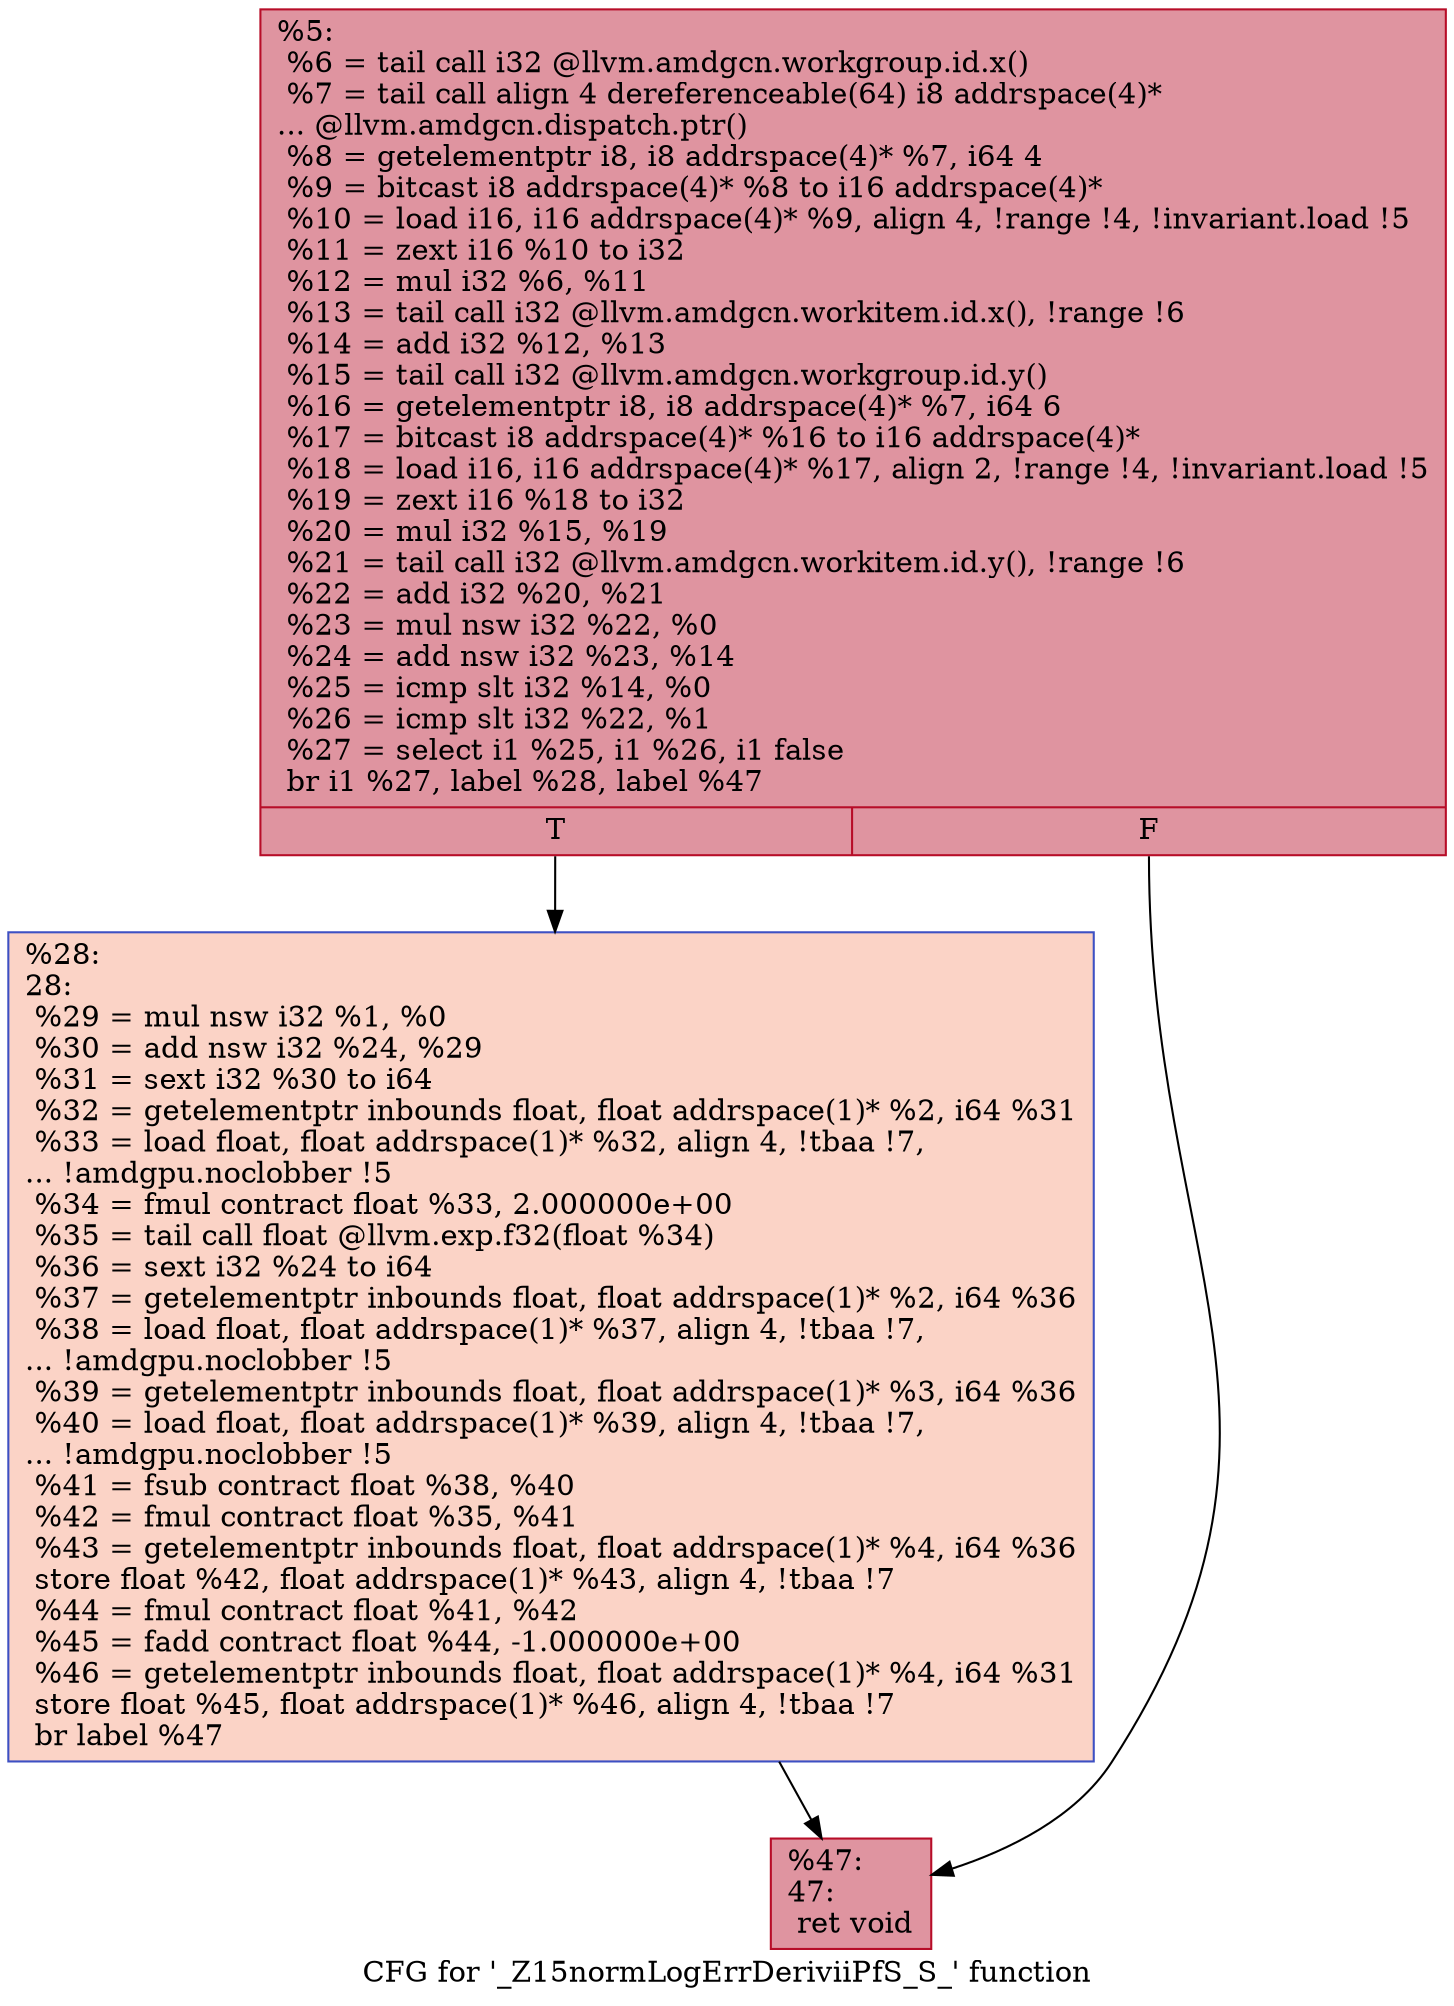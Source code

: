 digraph "CFG for '_Z15normLogErrDeriviiPfS_S_' function" {
	label="CFG for '_Z15normLogErrDeriviiPfS_S_' function";

	Node0x63527f0 [shape=record,color="#b70d28ff", style=filled, fillcolor="#b70d2870",label="{%5:\l  %6 = tail call i32 @llvm.amdgcn.workgroup.id.x()\l  %7 = tail call align 4 dereferenceable(64) i8 addrspace(4)*\l... @llvm.amdgcn.dispatch.ptr()\l  %8 = getelementptr i8, i8 addrspace(4)* %7, i64 4\l  %9 = bitcast i8 addrspace(4)* %8 to i16 addrspace(4)*\l  %10 = load i16, i16 addrspace(4)* %9, align 4, !range !4, !invariant.load !5\l  %11 = zext i16 %10 to i32\l  %12 = mul i32 %6, %11\l  %13 = tail call i32 @llvm.amdgcn.workitem.id.x(), !range !6\l  %14 = add i32 %12, %13\l  %15 = tail call i32 @llvm.amdgcn.workgroup.id.y()\l  %16 = getelementptr i8, i8 addrspace(4)* %7, i64 6\l  %17 = bitcast i8 addrspace(4)* %16 to i16 addrspace(4)*\l  %18 = load i16, i16 addrspace(4)* %17, align 2, !range !4, !invariant.load !5\l  %19 = zext i16 %18 to i32\l  %20 = mul i32 %15, %19\l  %21 = tail call i32 @llvm.amdgcn.workitem.id.y(), !range !6\l  %22 = add i32 %20, %21\l  %23 = mul nsw i32 %22, %0\l  %24 = add nsw i32 %23, %14\l  %25 = icmp slt i32 %14, %0\l  %26 = icmp slt i32 %22, %1\l  %27 = select i1 %25, i1 %26, i1 false\l  br i1 %27, label %28, label %47\l|{<s0>T|<s1>F}}"];
	Node0x63527f0:s0 -> Node0x6356380;
	Node0x63527f0:s1 -> Node0x6356410;
	Node0x6356380 [shape=record,color="#3d50c3ff", style=filled, fillcolor="#f59c7d70",label="{%28:\l28:                                               \l  %29 = mul nsw i32 %1, %0\l  %30 = add nsw i32 %24, %29\l  %31 = sext i32 %30 to i64\l  %32 = getelementptr inbounds float, float addrspace(1)* %2, i64 %31\l  %33 = load float, float addrspace(1)* %32, align 4, !tbaa !7,\l... !amdgpu.noclobber !5\l  %34 = fmul contract float %33, 2.000000e+00\l  %35 = tail call float @llvm.exp.f32(float %34)\l  %36 = sext i32 %24 to i64\l  %37 = getelementptr inbounds float, float addrspace(1)* %2, i64 %36\l  %38 = load float, float addrspace(1)* %37, align 4, !tbaa !7,\l... !amdgpu.noclobber !5\l  %39 = getelementptr inbounds float, float addrspace(1)* %3, i64 %36\l  %40 = load float, float addrspace(1)* %39, align 4, !tbaa !7,\l... !amdgpu.noclobber !5\l  %41 = fsub contract float %38, %40\l  %42 = fmul contract float %35, %41\l  %43 = getelementptr inbounds float, float addrspace(1)* %4, i64 %36\l  store float %42, float addrspace(1)* %43, align 4, !tbaa !7\l  %44 = fmul contract float %41, %42\l  %45 = fadd contract float %44, -1.000000e+00\l  %46 = getelementptr inbounds float, float addrspace(1)* %4, i64 %31\l  store float %45, float addrspace(1)* %46, align 4, !tbaa !7\l  br label %47\l}"];
	Node0x6356380 -> Node0x6356410;
	Node0x6356410 [shape=record,color="#b70d28ff", style=filled, fillcolor="#b70d2870",label="{%47:\l47:                                               \l  ret void\l}"];
}
